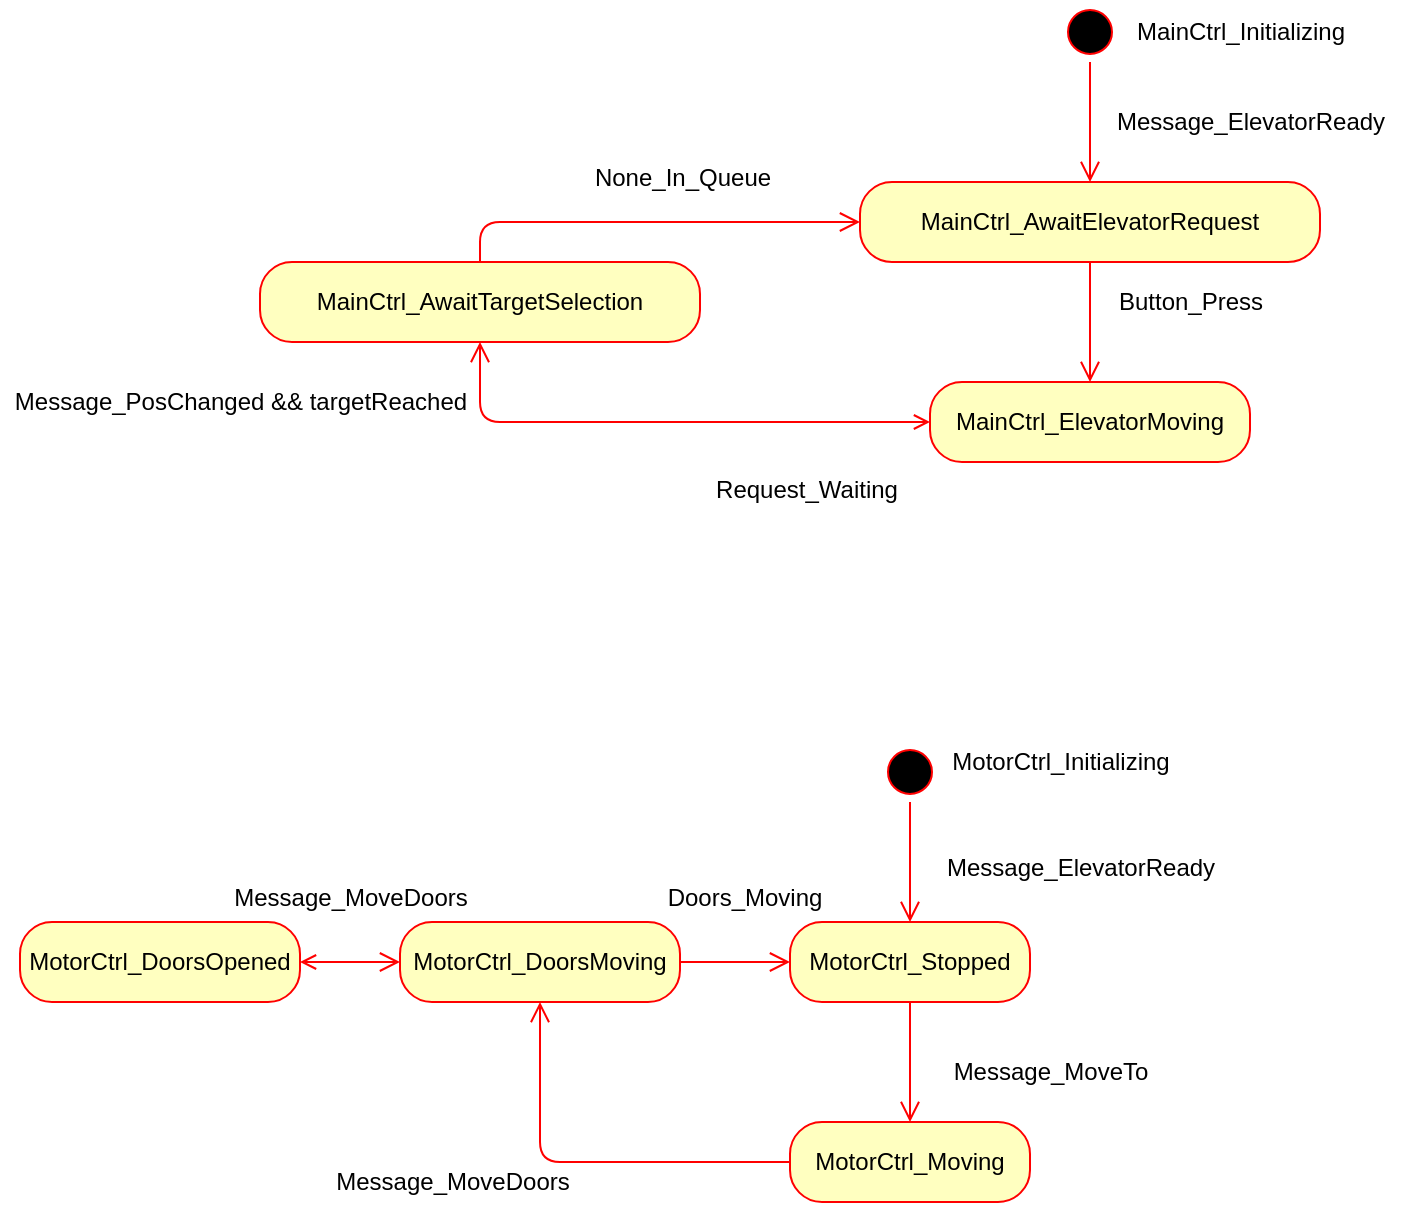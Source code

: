 <mxfile version="12.5.4" type="device"><diagram name="Page-1" id="58cdce13-f638-feb5-8d6f-7d28b1aa9fa0"><mxGraphModel dx="782" dy="469" grid="1" gridSize="10" guides="1" tooltips="1" connect="1" arrows="1" fold="1" page="1" pageScale="1" pageWidth="1100" pageHeight="850" background="#ffffff" math="0" shadow="0"><root><mxCell id="0"/><mxCell id="1" parent="0"/><mxCell id="5DksU5HRLsMXTC2V1Siz-1" value="" style="ellipse;html=1;shape=startState;fillColor=#000000;strokeColor=#ff0000;" parent="1" vertex="1"><mxGeometry x="530" y="60" width="30" height="30" as="geometry"/></mxCell><mxCell id="5DksU5HRLsMXTC2V1Siz-2" value="" style="edgeStyle=orthogonalEdgeStyle;html=1;verticalAlign=bottom;endArrow=open;endSize=8;strokeColor=#ff0000;" parent="1" source="5DksU5HRLsMXTC2V1Siz-1" edge="1"><mxGeometry relative="1" as="geometry"><mxPoint x="545" y="150" as="targetPoint"/><Array as="points"><mxPoint x="545" y="110"/><mxPoint x="545" y="110"/></Array></mxGeometry></mxCell><mxCell id="5DksU5HRLsMXTC2V1Siz-3" value="MainCtrl_Initializing" style="text;html=1;align=center;verticalAlign=middle;resizable=0;points=[];autosize=1;" parent="1" vertex="1"><mxGeometry x="560" y="65" width="120" height="20" as="geometry"/></mxCell><mxCell id="5DksU5HRLsMXTC2V1Siz-4" value="MainCtrl_AwaitElevatorRequest" style="rounded=1;whiteSpace=wrap;html=1;arcSize=40;fontColor=#000000;fillColor=#ffffc0;strokeColor=#ff0000;" parent="1" vertex="1"><mxGeometry x="430" y="150" width="230" height="40" as="geometry"/></mxCell><mxCell id="5DksU5HRLsMXTC2V1Siz-5" value="" style="edgeStyle=orthogonalEdgeStyle;html=1;verticalAlign=bottom;endArrow=open;endSize=8;strokeColor=#ff0000;" parent="1" source="5DksU5HRLsMXTC2V1Siz-4" edge="1"><mxGeometry relative="1" as="geometry"><mxPoint x="545" y="250" as="targetPoint"/></mxGeometry></mxCell><mxCell id="5DksU5HRLsMXTC2V1Siz-6" value="Message_ElevatorReady" style="text;html=1;align=center;verticalAlign=middle;resizable=0;points=[];autosize=1;" parent="1" vertex="1"><mxGeometry x="550" y="110" width="150" height="20" as="geometry"/></mxCell><mxCell id="5DksU5HRLsMXTC2V1Siz-7" value="MainCtrl_ElevatorMoving" style="rounded=1;whiteSpace=wrap;html=1;arcSize=40;fontColor=#000000;fillColor=#ffffc0;strokeColor=#ff0000;" parent="1" vertex="1"><mxGeometry x="465" y="250" width="160" height="40" as="geometry"/></mxCell><mxCell id="5DksU5HRLsMXTC2V1Siz-8" value="" style="edgeStyle=orthogonalEdgeStyle;html=1;verticalAlign=bottom;endArrow=open;endSize=8;strokeColor=#ff0000;startArrow=open;startFill=0;" parent="1" source="5DksU5HRLsMXTC2V1Siz-7" target="5DksU5HRLsMXTC2V1Siz-10" edge="1"><mxGeometry relative="1" as="geometry"><mxPoint x="490" y="380" as="targetPoint"/></mxGeometry></mxCell><mxCell id="5DksU5HRLsMXTC2V1Siz-9" value="Button_Press" style="text;html=1;align=center;verticalAlign=middle;resizable=0;points=[];autosize=1;" parent="1" vertex="1"><mxGeometry x="550" y="200" width="90" height="20" as="geometry"/></mxCell><mxCell id="5DksU5HRLsMXTC2V1Siz-10" value="MainCtrl_AwaitTargetSelection" style="rounded=1;whiteSpace=wrap;html=1;arcSize=40;fontColor=#000000;fillColor=#ffffc0;strokeColor=#ff0000;" parent="1" vertex="1"><mxGeometry x="130" y="190" width="220" height="40" as="geometry"/></mxCell><mxCell id="5DksU5HRLsMXTC2V1Siz-11" value="" style="edgeStyle=orthogonalEdgeStyle;html=1;verticalAlign=bottom;endArrow=open;endSize=8;strokeColor=#ff0000;entryX=0;entryY=0.5;entryDx=0;entryDy=0;" parent="1" source="5DksU5HRLsMXTC2V1Siz-10" target="5DksU5HRLsMXTC2V1Siz-4" edge="1"><mxGeometry relative="1" as="geometry"><mxPoint x="240" y="290" as="targetPoint"/><Array as="points"><mxPoint x="240" y="170"/></Array></mxGeometry></mxCell><mxCell id="5DksU5HRLsMXTC2V1Siz-12" value="Message_PosChanged &amp;amp;&amp;amp; targetReached" style="text;html=1;align=center;verticalAlign=middle;resizable=0;points=[];autosize=1;" parent="1" vertex="1"><mxGeometry y="250" width="240" height="20" as="geometry"/></mxCell><mxCell id="5DksU5HRLsMXTC2V1Siz-13" value="Request_Waiting" style="text;html=1;align=center;verticalAlign=middle;resizable=0;points=[];autosize=1;" parent="1" vertex="1"><mxGeometry x="348" y="294" width="110" height="20" as="geometry"/></mxCell><mxCell id="5DksU5HRLsMXTC2V1Siz-14" value="None_In_Queue" style="text;html=1;align=center;verticalAlign=middle;resizable=0;points=[];autosize=1;" parent="1" vertex="1"><mxGeometry x="291" y="138" width="100" height="20" as="geometry"/></mxCell><mxCell id="7PVJYkp91G3zg8elP-XY-1" value="" style="ellipse;html=1;shape=startState;fillColor=#000000;strokeColor=#ff0000;" vertex="1" parent="1"><mxGeometry x="440" y="430" width="30" height="30" as="geometry"/></mxCell><mxCell id="7PVJYkp91G3zg8elP-XY-2" value="" style="edgeStyle=orthogonalEdgeStyle;html=1;verticalAlign=bottom;endArrow=open;endSize=8;strokeColor=#ff0000;" edge="1" source="7PVJYkp91G3zg8elP-XY-1" parent="1"><mxGeometry relative="1" as="geometry"><mxPoint x="455" y="520" as="targetPoint"/></mxGeometry></mxCell><mxCell id="7PVJYkp91G3zg8elP-XY-3" value="MotorCtrl_Initializing" style="text;html=1;align=center;verticalAlign=middle;resizable=0;points=[];autosize=1;" vertex="1" parent="1"><mxGeometry x="470" y="430" width="120" height="20" as="geometry"/></mxCell><mxCell id="7PVJYkp91G3zg8elP-XY-4" value="MotorCtrl_Stopped" style="rounded=1;whiteSpace=wrap;html=1;arcSize=40;fontColor=#000000;fillColor=#ffffc0;strokeColor=#ff0000;" vertex="1" parent="1"><mxGeometry x="395" y="520" width="120" height="40" as="geometry"/></mxCell><mxCell id="7PVJYkp91G3zg8elP-XY-5" value="" style="edgeStyle=orthogonalEdgeStyle;html=1;verticalAlign=bottom;endArrow=open;endSize=8;strokeColor=#ff0000;" edge="1" source="7PVJYkp91G3zg8elP-XY-4" parent="1"><mxGeometry relative="1" as="geometry"><mxPoint x="455" y="620" as="targetPoint"/></mxGeometry></mxCell><mxCell id="7PVJYkp91G3zg8elP-XY-6" value="Message_ElevatorReady" style="text;html=1;align=center;verticalAlign=middle;resizable=0;points=[];autosize=1;" vertex="1" parent="1"><mxGeometry x="465" y="483" width="150" height="20" as="geometry"/></mxCell><mxCell id="7PVJYkp91G3zg8elP-XY-7" value="MotorCtrl_Moving" style="rounded=1;whiteSpace=wrap;html=1;arcSize=40;fontColor=#000000;fillColor=#ffffc0;strokeColor=#ff0000;" vertex="1" parent="1"><mxGeometry x="395" y="620" width="120" height="40" as="geometry"/></mxCell><mxCell id="7PVJYkp91G3zg8elP-XY-8" value="" style="edgeStyle=orthogonalEdgeStyle;html=1;verticalAlign=bottom;endArrow=open;endSize=8;strokeColor=#ff0000;entryX=0.5;entryY=1;entryDx=0;entryDy=0;" edge="1" source="7PVJYkp91G3zg8elP-XY-7" parent="1" target="7PVJYkp91G3zg8elP-XY-10"><mxGeometry relative="1" as="geometry"><mxPoint x="455" y="720" as="targetPoint"/></mxGeometry></mxCell><mxCell id="7PVJYkp91G3zg8elP-XY-9" value="Message_MoveTo" style="text;html=1;align=center;verticalAlign=middle;resizable=0;points=[];autosize=1;" vertex="1" parent="1"><mxGeometry x="470" y="585" width="110" height="20" as="geometry"/></mxCell><mxCell id="7PVJYkp91G3zg8elP-XY-10" value="MotorCtrl_DoorsMoving" style="rounded=1;whiteSpace=wrap;html=1;arcSize=40;fontColor=#000000;fillColor=#ffffc0;strokeColor=#ff0000;" vertex="1" parent="1"><mxGeometry x="200" y="520" width="140" height="40" as="geometry"/></mxCell><mxCell id="7PVJYkp91G3zg8elP-XY-11" value="" style="edgeStyle=orthogonalEdgeStyle;html=1;verticalAlign=bottom;endArrow=open;endSize=8;strokeColor=#ff0000;entryX=0;entryY=0.5;entryDx=0;entryDy=0;" edge="1" source="7PVJYkp91G3zg8elP-XY-10" parent="1" target="7PVJYkp91G3zg8elP-XY-4"><mxGeometry relative="1" as="geometry"><mxPoint x="280" y="620" as="targetPoint"/></mxGeometry></mxCell><mxCell id="7PVJYkp91G3zg8elP-XY-12" value="MotorCtrl_DoorsOpened" style="rounded=1;whiteSpace=wrap;html=1;arcSize=40;fontColor=#000000;fillColor=#ffffc0;strokeColor=#ff0000;" vertex="1" parent="1"><mxGeometry x="10" y="520" width="140" height="40" as="geometry"/></mxCell><mxCell id="7PVJYkp91G3zg8elP-XY-13" value="" style="edgeStyle=orthogonalEdgeStyle;html=1;verticalAlign=bottom;endArrow=open;endSize=8;strokeColor=#ff0000;entryX=0;entryY=0.5;entryDx=0;entryDy=0;startArrow=open;startFill=0;" edge="1" source="7PVJYkp91G3zg8elP-XY-12" parent="1" target="7PVJYkp91G3zg8elP-XY-10"><mxGeometry relative="1" as="geometry"><mxPoint x="70" y="620" as="targetPoint"/></mxGeometry></mxCell><mxCell id="7PVJYkp91G3zg8elP-XY-14" value="Message_MoveDoors" style="text;html=1;align=center;verticalAlign=middle;resizable=0;points=[];autosize=1;" vertex="1" parent="1"><mxGeometry x="161" y="640" width="130" height="20" as="geometry"/></mxCell><mxCell id="7PVJYkp91G3zg8elP-XY-15" value="Message_MoveDoors" style="text;html=1;align=center;verticalAlign=middle;resizable=0;points=[];autosize=1;" vertex="1" parent="1"><mxGeometry x="110" y="498" width="130" height="20" as="geometry"/></mxCell><mxCell id="7PVJYkp91G3zg8elP-XY-16" value="Doors_Moving" style="text;html=1;align=center;verticalAlign=middle;resizable=0;points=[];autosize=1;" vertex="1" parent="1"><mxGeometry x="327" y="498" width="90" height="20" as="geometry"/></mxCell></root></mxGraphModel></diagram></mxfile>